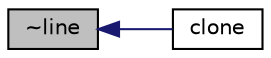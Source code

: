 digraph "~line"
{
  bgcolor="transparent";
  edge [fontname="Helvetica",fontsize="10",labelfontname="Helvetica",labelfontsize="10"];
  node [fontname="Helvetica",fontsize="10",shape=record];
  rankdir="LR";
  Node64 [label="~line",height=0.2,width=0.4,color="black", fillcolor="grey75", style="filled", fontcolor="black"];
  Node64 -> Node65 [dir="back",color="midnightblue",fontsize="10",style="solid",fontname="Helvetica"];
  Node65 [label="clone",height=0.2,width=0.4,color="black",URL="$a30757.html#a1ba6f72dda3e0a59b115784933135bd2",tooltip="Construct and return a clone. "];
}
